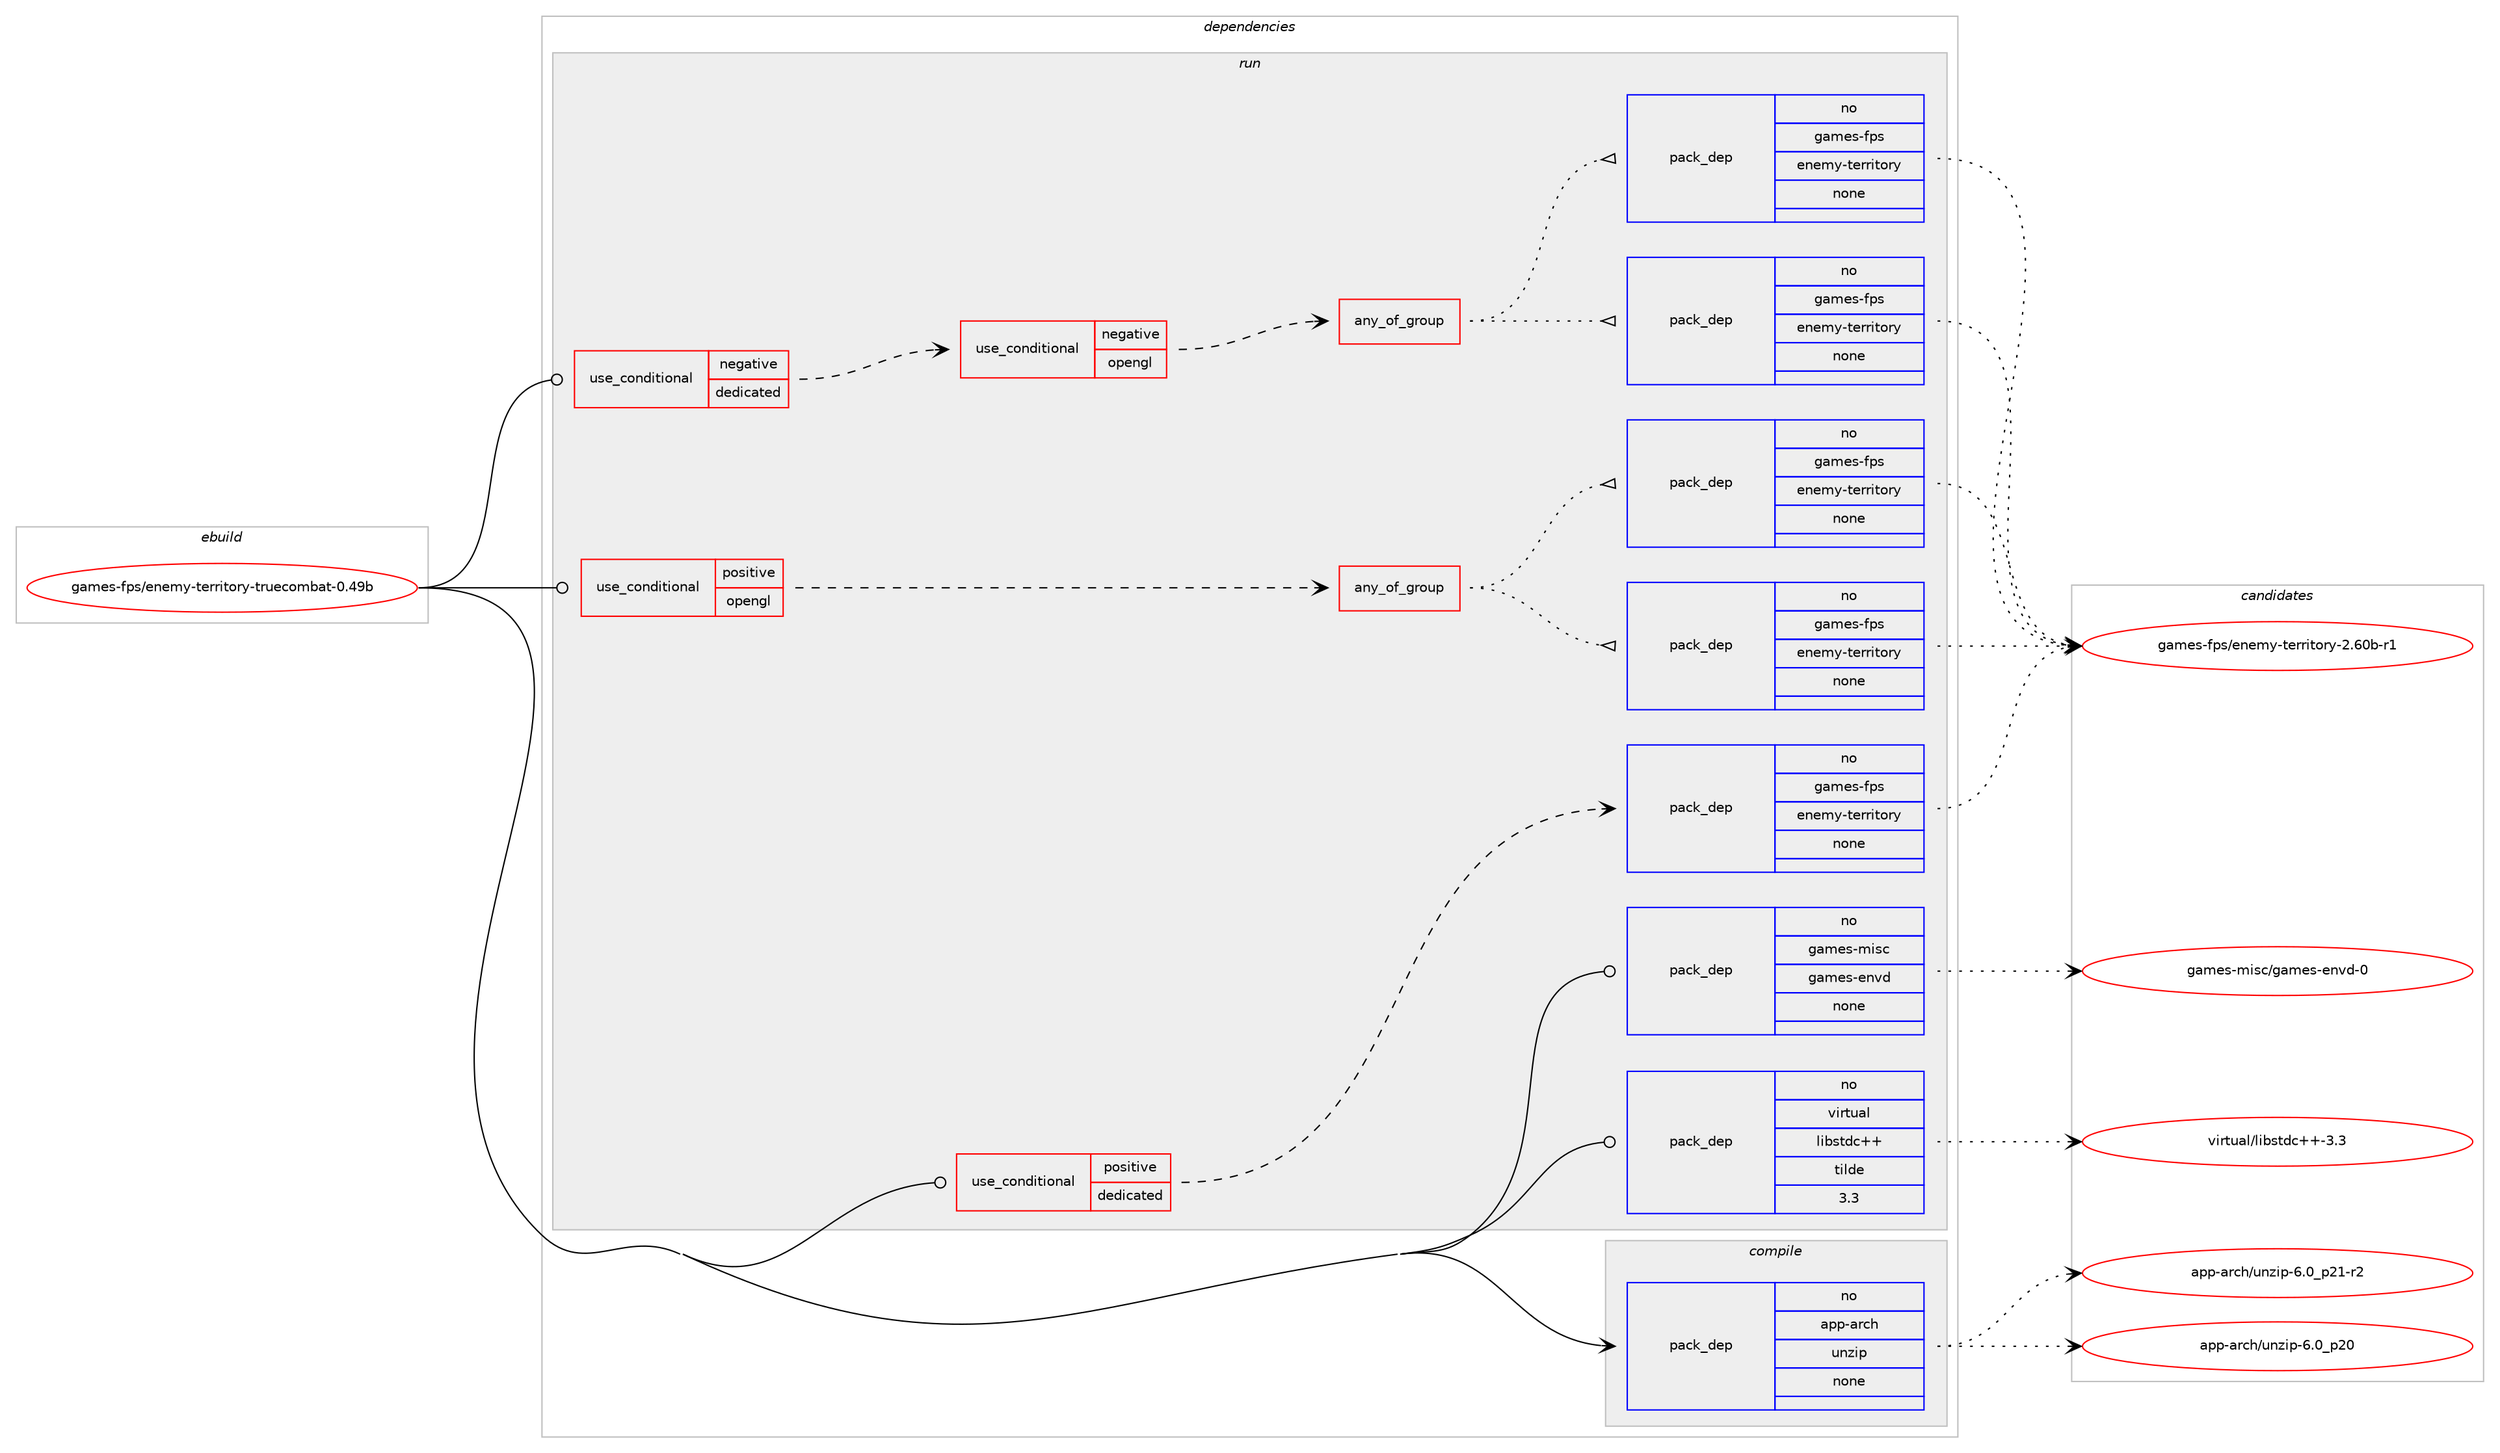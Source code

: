 digraph prolog {

# *************
# Graph options
# *************

newrank=true;
concentrate=true;
compound=true;
graph [rankdir=LR,fontname=Helvetica,fontsize=10,ranksep=1.5];#, ranksep=2.5, nodesep=0.2];
edge  [arrowhead=vee];
node  [fontname=Helvetica,fontsize=10];

# **********
# The ebuild
# **********

subgraph cluster_leftcol {
color=gray;
rank=same;
label=<<i>ebuild</i>>;
id [label="games-fps/enemy-territory-truecombat-0.49b", color=red, width=4, href="../games-fps/enemy-territory-truecombat-0.49b.svg"];
}

# ****************
# The dependencies
# ****************

subgraph cluster_midcol {
color=gray;
label=<<i>dependencies</i>>;
subgraph cluster_compile {
fillcolor="#eeeeee";
style=filled;
label=<<i>compile</i>>;
subgraph pack1106773 {
dependency1557239 [label=<<TABLE BORDER="0" CELLBORDER="1" CELLSPACING="0" CELLPADDING="4" WIDTH="220"><TR><TD ROWSPAN="6" CELLPADDING="30">pack_dep</TD></TR><TR><TD WIDTH="110">no</TD></TR><TR><TD>app-arch</TD></TR><TR><TD>unzip</TD></TR><TR><TD>none</TD></TR><TR><TD></TD></TR></TABLE>>, shape=none, color=blue];
}
id:e -> dependency1557239:w [weight=20,style="solid",arrowhead="vee"];
}
subgraph cluster_compileandrun {
fillcolor="#eeeeee";
style=filled;
label=<<i>compile and run</i>>;
}
subgraph cluster_run {
fillcolor="#eeeeee";
style=filled;
label=<<i>run</i>>;
subgraph cond426583 {
dependency1557240 [label=<<TABLE BORDER="0" CELLBORDER="1" CELLSPACING="0" CELLPADDING="4"><TR><TD ROWSPAN="3" CELLPADDING="10">use_conditional</TD></TR><TR><TD>negative</TD></TR><TR><TD>dedicated</TD></TR></TABLE>>, shape=none, color=red];
subgraph cond426584 {
dependency1557241 [label=<<TABLE BORDER="0" CELLBORDER="1" CELLSPACING="0" CELLPADDING="4"><TR><TD ROWSPAN="3" CELLPADDING="10">use_conditional</TD></TR><TR><TD>negative</TD></TR><TR><TD>opengl</TD></TR></TABLE>>, shape=none, color=red];
subgraph any23290 {
dependency1557242 [label=<<TABLE BORDER="0" CELLBORDER="1" CELLSPACING="0" CELLPADDING="4"><TR><TD CELLPADDING="10">any_of_group</TD></TR></TABLE>>, shape=none, color=red];subgraph pack1106774 {
dependency1557243 [label=<<TABLE BORDER="0" CELLBORDER="1" CELLSPACING="0" CELLPADDING="4" WIDTH="220"><TR><TD ROWSPAN="6" CELLPADDING="30">pack_dep</TD></TR><TR><TD WIDTH="110">no</TD></TR><TR><TD>games-fps</TD></TR><TR><TD>enemy-territory</TD></TR><TR><TD>none</TD></TR><TR><TD></TD></TR></TABLE>>, shape=none, color=blue];
}
dependency1557242:e -> dependency1557243:w [weight=20,style="dotted",arrowhead="oinv"];
subgraph pack1106775 {
dependency1557244 [label=<<TABLE BORDER="0" CELLBORDER="1" CELLSPACING="0" CELLPADDING="4" WIDTH="220"><TR><TD ROWSPAN="6" CELLPADDING="30">pack_dep</TD></TR><TR><TD WIDTH="110">no</TD></TR><TR><TD>games-fps</TD></TR><TR><TD>enemy-territory</TD></TR><TR><TD>none</TD></TR><TR><TD></TD></TR></TABLE>>, shape=none, color=blue];
}
dependency1557242:e -> dependency1557244:w [weight=20,style="dotted",arrowhead="oinv"];
}
dependency1557241:e -> dependency1557242:w [weight=20,style="dashed",arrowhead="vee"];
}
dependency1557240:e -> dependency1557241:w [weight=20,style="dashed",arrowhead="vee"];
}
id:e -> dependency1557240:w [weight=20,style="solid",arrowhead="odot"];
subgraph cond426585 {
dependency1557245 [label=<<TABLE BORDER="0" CELLBORDER="1" CELLSPACING="0" CELLPADDING="4"><TR><TD ROWSPAN="3" CELLPADDING="10">use_conditional</TD></TR><TR><TD>positive</TD></TR><TR><TD>dedicated</TD></TR></TABLE>>, shape=none, color=red];
subgraph pack1106776 {
dependency1557246 [label=<<TABLE BORDER="0" CELLBORDER="1" CELLSPACING="0" CELLPADDING="4" WIDTH="220"><TR><TD ROWSPAN="6" CELLPADDING="30">pack_dep</TD></TR><TR><TD WIDTH="110">no</TD></TR><TR><TD>games-fps</TD></TR><TR><TD>enemy-territory</TD></TR><TR><TD>none</TD></TR><TR><TD></TD></TR></TABLE>>, shape=none, color=blue];
}
dependency1557245:e -> dependency1557246:w [weight=20,style="dashed",arrowhead="vee"];
}
id:e -> dependency1557245:w [weight=20,style="solid",arrowhead="odot"];
subgraph cond426586 {
dependency1557247 [label=<<TABLE BORDER="0" CELLBORDER="1" CELLSPACING="0" CELLPADDING="4"><TR><TD ROWSPAN="3" CELLPADDING="10">use_conditional</TD></TR><TR><TD>positive</TD></TR><TR><TD>opengl</TD></TR></TABLE>>, shape=none, color=red];
subgraph any23291 {
dependency1557248 [label=<<TABLE BORDER="0" CELLBORDER="1" CELLSPACING="0" CELLPADDING="4"><TR><TD CELLPADDING="10">any_of_group</TD></TR></TABLE>>, shape=none, color=red];subgraph pack1106777 {
dependency1557249 [label=<<TABLE BORDER="0" CELLBORDER="1" CELLSPACING="0" CELLPADDING="4" WIDTH="220"><TR><TD ROWSPAN="6" CELLPADDING="30">pack_dep</TD></TR><TR><TD WIDTH="110">no</TD></TR><TR><TD>games-fps</TD></TR><TR><TD>enemy-territory</TD></TR><TR><TD>none</TD></TR><TR><TD></TD></TR></TABLE>>, shape=none, color=blue];
}
dependency1557248:e -> dependency1557249:w [weight=20,style="dotted",arrowhead="oinv"];
subgraph pack1106778 {
dependency1557250 [label=<<TABLE BORDER="0" CELLBORDER="1" CELLSPACING="0" CELLPADDING="4" WIDTH="220"><TR><TD ROWSPAN="6" CELLPADDING="30">pack_dep</TD></TR><TR><TD WIDTH="110">no</TD></TR><TR><TD>games-fps</TD></TR><TR><TD>enemy-territory</TD></TR><TR><TD>none</TD></TR><TR><TD></TD></TR></TABLE>>, shape=none, color=blue];
}
dependency1557248:e -> dependency1557250:w [weight=20,style="dotted",arrowhead="oinv"];
}
dependency1557247:e -> dependency1557248:w [weight=20,style="dashed",arrowhead="vee"];
}
id:e -> dependency1557247:w [weight=20,style="solid",arrowhead="odot"];
subgraph pack1106779 {
dependency1557251 [label=<<TABLE BORDER="0" CELLBORDER="1" CELLSPACING="0" CELLPADDING="4" WIDTH="220"><TR><TD ROWSPAN="6" CELLPADDING="30">pack_dep</TD></TR><TR><TD WIDTH="110">no</TD></TR><TR><TD>games-misc</TD></TR><TR><TD>games-envd</TD></TR><TR><TD>none</TD></TR><TR><TD></TD></TR></TABLE>>, shape=none, color=blue];
}
id:e -> dependency1557251:w [weight=20,style="solid",arrowhead="odot"];
subgraph pack1106780 {
dependency1557252 [label=<<TABLE BORDER="0" CELLBORDER="1" CELLSPACING="0" CELLPADDING="4" WIDTH="220"><TR><TD ROWSPAN="6" CELLPADDING="30">pack_dep</TD></TR><TR><TD WIDTH="110">no</TD></TR><TR><TD>virtual</TD></TR><TR><TD>libstdc++</TD></TR><TR><TD>tilde</TD></TR><TR><TD>3.3</TD></TR></TABLE>>, shape=none, color=blue];
}
id:e -> dependency1557252:w [weight=20,style="solid",arrowhead="odot"];
}
}

# **************
# The candidates
# **************

subgraph cluster_choices {
rank=same;
color=gray;
label=<<i>candidates</i>>;

subgraph choice1106773 {
color=black;
nodesep=1;
choice971121124597114991044711711012210511245544648951125048 [label="app-arch/unzip-6.0_p20", color=red, width=4,href="../app-arch/unzip-6.0_p20.svg"];
choice9711211245971149910447117110122105112455446489511250494511450 [label="app-arch/unzip-6.0_p21-r2", color=red, width=4,href="../app-arch/unzip-6.0_p21-r2.svg"];
dependency1557239:e -> choice971121124597114991044711711012210511245544648951125048:w [style=dotted,weight="100"];
dependency1557239:e -> choice9711211245971149910447117110122105112455446489511250494511450:w [style=dotted,weight="100"];
}
subgraph choice1106774 {
color=black;
nodesep=1;
choice103971091011154510211211547101110101109121451161011141141051161111141214550465448984511449 [label="games-fps/enemy-territory-2.60b-r1", color=red, width=4,href="../games-fps/enemy-territory-2.60b-r1.svg"];
dependency1557243:e -> choice103971091011154510211211547101110101109121451161011141141051161111141214550465448984511449:w [style=dotted,weight="100"];
}
subgraph choice1106775 {
color=black;
nodesep=1;
choice103971091011154510211211547101110101109121451161011141141051161111141214550465448984511449 [label="games-fps/enemy-territory-2.60b-r1", color=red, width=4,href="../games-fps/enemy-territory-2.60b-r1.svg"];
dependency1557244:e -> choice103971091011154510211211547101110101109121451161011141141051161111141214550465448984511449:w [style=dotted,weight="100"];
}
subgraph choice1106776 {
color=black;
nodesep=1;
choice103971091011154510211211547101110101109121451161011141141051161111141214550465448984511449 [label="games-fps/enemy-territory-2.60b-r1", color=red, width=4,href="../games-fps/enemy-territory-2.60b-r1.svg"];
dependency1557246:e -> choice103971091011154510211211547101110101109121451161011141141051161111141214550465448984511449:w [style=dotted,weight="100"];
}
subgraph choice1106777 {
color=black;
nodesep=1;
choice103971091011154510211211547101110101109121451161011141141051161111141214550465448984511449 [label="games-fps/enemy-territory-2.60b-r1", color=red, width=4,href="../games-fps/enemy-territory-2.60b-r1.svg"];
dependency1557249:e -> choice103971091011154510211211547101110101109121451161011141141051161111141214550465448984511449:w [style=dotted,weight="100"];
}
subgraph choice1106778 {
color=black;
nodesep=1;
choice103971091011154510211211547101110101109121451161011141141051161111141214550465448984511449 [label="games-fps/enemy-territory-2.60b-r1", color=red, width=4,href="../games-fps/enemy-territory-2.60b-r1.svg"];
dependency1557250:e -> choice103971091011154510211211547101110101109121451161011141141051161111141214550465448984511449:w [style=dotted,weight="100"];
}
subgraph choice1106779 {
color=black;
nodesep=1;
choice1039710910111545109105115994710397109101115451011101181004548 [label="games-misc/games-envd-0", color=red, width=4,href="../games-misc/games-envd-0.svg"];
dependency1557251:e -> choice1039710910111545109105115994710397109101115451011101181004548:w [style=dotted,weight="100"];
}
subgraph choice1106780 {
color=black;
nodesep=1;
choice11810511411611797108471081059811511610099434345514651 [label="virtual/libstdc++-3.3", color=red, width=4,href="../virtual/libstdc++-3.3.svg"];
dependency1557252:e -> choice11810511411611797108471081059811511610099434345514651:w [style=dotted,weight="100"];
}
}

}

